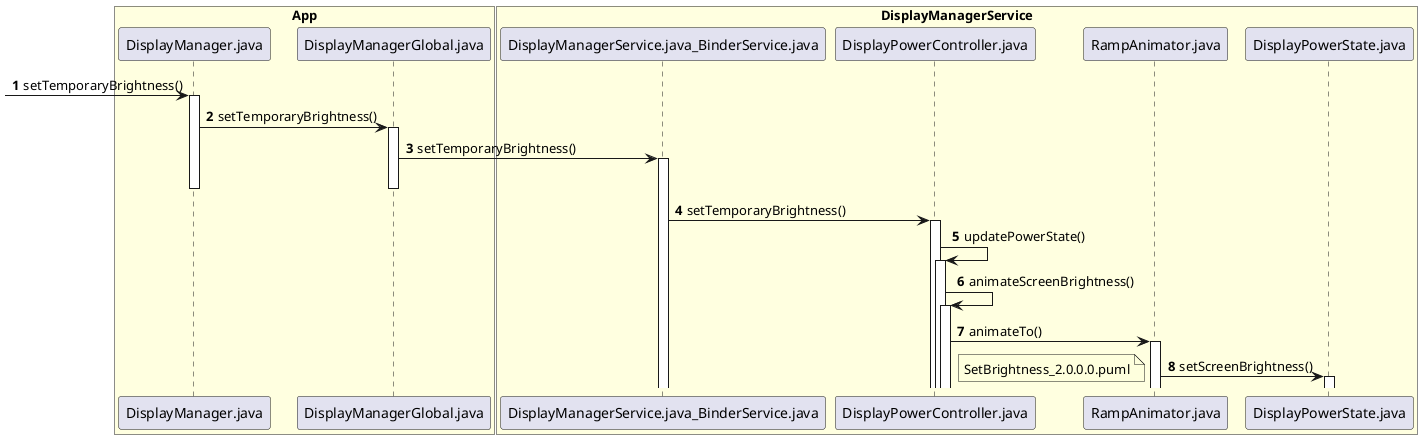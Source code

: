 @startuml
'https://plantuml.com/sequence-diagram

autonumber

box "App" #LightYellow
participant DisplayManager.java
participant DisplayManagerGlobal.java
end box

box "DisplayManagerService" #LightYellow
participant DisplayManagerService.java_BinderService.java
participant DisplayPowerController.java
participant RampAnimator.java
participant DisplayPowerState.java
end box

?-> DisplayManager.java: setTemporaryBrightness()
activate DisplayManager.java
DisplayManager.java -> DisplayManagerGlobal.java: setTemporaryBrightness()
activate DisplayManagerGlobal.java
DisplayManagerGlobal.java -> DisplayManagerService.java_BinderService.java: setTemporaryBrightness()
activate DisplayManagerService.java_BinderService.java
deactivate DisplayManager.java
deactivate DisplayManagerGlobal.java
DisplayManagerService.java_BinderService.java -> DisplayPowerController.java: setTemporaryBrightness()
activate DisplayPowerController.java
DisplayPowerController.java -> DisplayPowerController.java: updatePowerState()
activate DisplayPowerController.java
DisplayPowerController.java -> DisplayPowerController.java: animateScreenBrightness()
activate DisplayPowerController.java
DisplayPowerController.java -> RampAnimator.java: animateTo()
activate RampAnimator.java
RampAnimator.java -> DisplayPowerState.java: setScreenBrightness()
activate DisplayPowerState.java
note left: SetBrightness_2.0.0.0.puml



@enduml
